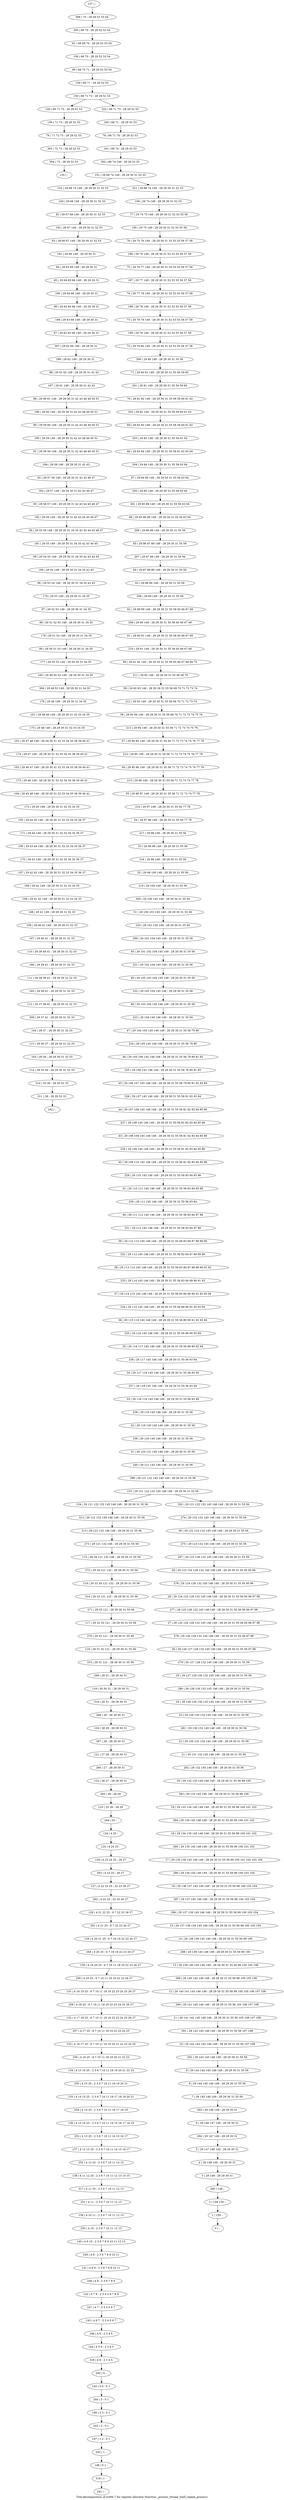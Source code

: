 digraph G {
graph [label="Tree-decomposition of width 7 for register allocator (function _process_thread_shell_repeat_process)"]
0[label="0 | : "];
1[label="1 | 150 : "];
2[label="2 | 149 150 : "];
3[label="3 | 29 149 : 28 29 30 31 "];
4[label="4 | 29 148 149 : 28 29 30 31 "];
5[label="5 | 29 147 148 149 : 28 29 30 31 "];
6[label="6 | 29 146 147 149 : 28 29 30 31 "];
7[label="7 | 29 145 146 149 : 28 29 30 31 55 56 "];
8[label="8 | 29 144 145 146 149 : 28 29 30 31 55 56 "];
9[label="9 | 29 143 144 145 146 149 : 28 29 30 31 55 56 "];
10[label="10 | 29 142 143 145 146 149 : 28 29 30 31 55 56 107 108 "];
11[label="11 | 29 141 142 145 146 149 : 28 29 30 31 55 56 105 106 107 108 "];
12[label="12 | 29 140 141 145 146 149 : 28 29 30 31 55 56 99 100 105 106 107 108 "];
13[label="13 | 29 139 140 145 146 149 : 28 29 30 31 55 56 99 100 105 106 "];
14[label="14 | 29 138 139 145 146 149 : 28 29 30 31 55 56 99 100 "];
15[label="15 | 29 137 138 139 145 146 149 : 28 29 30 31 55 56 99 100 103 104 "];
16[label="16 | 29 136 137 145 146 149 : 28 29 30 31 55 56 99 100 103 104 "];
17[label="17 | 29 135 136 145 146 149 : 28 29 30 31 55 56 99 100 101 102 103 104 "];
18[label="18 | 29 134 135 145 146 149 : 28 29 30 31 55 56 99 100 101 102 "];
19[label="19 | 29 133 134 145 146 149 : 28 29 30 31 55 56 99 100 101 102 "];
20[label="20 | 29 132 133 145 146 149 : 28 29 30 31 55 56 99 100 "];
21[label="21 | 29 131 132 145 146 149 : 28 29 30 31 55 56 "];
22[label="22 | 29 130 131 132 145 146 149 : 28 29 30 31 55 56 "];
23[label="23 | 29 129 130 132 145 146 149 : 28 29 30 31 55 56 "];
24[label="24 | 29 128 129 130 132 145 146 149 : 28 29 30 31 55 56 "];
25[label="25 | 29 127 128 130 132 145 146 149 : 28 29 30 31 55 56 "];
26[label="26 | 29 126 127 128 132 145 146 149 : 28 29 30 31 55 56 97 98 "];
27[label="27 | 29 125 126 128 132 145 146 149 : 28 29 30 31 55 56 95 96 97 98 "];
28[label="28 | 29 124 125 128 132 145 146 149 : 28 29 30 31 55 56 95 96 97 98 "];
29[label="29 | 29 123 124 128 132 145 146 149 : 28 29 30 31 55 56 95 96 "];
30[label="30 | 29 122 123 132 145 146 149 : 28 29 30 31 55 56 "];
31[label="31 | 29 120 121 145 146 149 : 28 29 30 31 55 56 "];
32[label="32 | 29 119 120 145 146 149 : 28 29 30 31 55 56 "];
33[label="33 | 29 118 119 145 146 149 : 28 29 30 31 55 56 93 94 "];
34[label="34 | 29 117 118 145 146 149 : 28 29 30 31 55 56 93 94 "];
35[label="35 | 29 116 117 145 146 149 : 28 29 30 31 55 56 89 90 93 94 "];
36[label="36 | 29 115 116 145 146 149 : 28 29 30 31 55 56 89 90 91 92 93 94 "];
37[label="37 | 29 114 115 145 146 149 : 28 29 30 31 55 56 83 84 89 90 91 92 93 94 "];
38[label="38 | 29 113 114 145 146 149 : 28 29 30 31 55 56 83 84 87 88 89 90 91 92 "];
39[label="39 | 29 112 113 145 146 149 : 28 29 30 31 55 56 83 84 87 88 89 90 "];
40[label="40 | 29 111 112 145 146 149 : 28 29 30 31 55 56 83 84 87 88 "];
41[label="41 | 29 110 111 145 146 149 : 28 29 30 31 55 56 83 84 85 86 "];
42[label="42 | 29 109 110 145 146 149 : 28 29 30 31 55 56 81 82 83 84 85 86 "];
43[label="43 | 29 108 109 145 146 149 : 28 29 30 31 55 56 81 82 83 84 85 86 "];
44[label="44 | 29 107 108 145 146 149 : 28 29 30 31 55 56 81 82 83 84 85 86 "];
45[label="45 | 29 106 107 145 146 149 : 28 29 30 31 55 56 79 80 81 82 83 84 "];
46[label="46 | 29 105 106 145 146 149 : 28 29 30 31 55 56 79 80 81 82 "];
47[label="47 | 29 104 105 145 146 149 : 28 29 30 31 55 56 79 80 "];
48[label="48 | 29 103 104 145 146 149 : 28 29 30 31 55 56 "];
49[label="49 | 29 102 103 104 145 149 : 28 29 30 31 55 56 "];
50[label="50 | 29 101 102 104 145 149 : 28 29 30 31 55 56 "];
51[label="51 | 29 100 101 145 149 : 28 29 30 31 55 56 "];
52[label="52 | 29 99 100 149 : 28 29 30 31 55 56 "];
53[label="53 | 29 98 99 149 : 28 29 30 31 55 56 "];
54[label="54 | 29 97 98 149 : 28 29 30 31 55 56 77 78 "];
55[label="55 | 29 96 97 149 : 28 29 30 31 55 56 71 72 73 74 77 78 "];
56[label="56 | 29 95 96 149 : 28 29 30 31 55 56 71 72 73 74 75 76 77 78 "];
57[label="57 | 29 94 95 149 : 28 29 30 31 55 56 71 72 73 74 75 76 77 78 "];
58[label="58 | 29 93 94 149 : 28 29 30 31 55 56 69 70 71 72 73 74 75 76 "];
59[label="59 | 29 92 93 149 : 28 29 30 31 55 56 69 70 71 72 73 74 "];
60[label="60 | 29 91 92 149 : 28 29 30 31 55 56 65 66 67 68 69 70 "];
61[label="61 | 29 90 91 149 : 28 29 30 31 55 56 65 66 67 68 "];
62[label="62 | 29 89 90 149 : 28 29 30 31 55 56 65 66 67 68 "];
63[label="63 | 29 88 89 149 : 28 29 30 31 55 56 "];
64[label="64 | 29 87 88 89 149 : 28 29 30 31 55 56 "];
65[label="65 | 29 86 87 89 149 : 28 29 30 31 55 56 "];
66[label="66 | 29 85 86 89 149 : 28 29 30 31 55 56 63 64 "];
67[label="67 | 29 84 85 149 : 28 29 30 31 55 56 63 64 "];
68[label="68 | 29 83 84 149 : 28 29 30 31 55 56 61 62 63 64 "];
69[label="69 | 29 82 83 149 : 28 29 30 31 55 56 59 60 61 62 "];
70[label="70 | 29 81 82 149 : 28 29 30 31 55 56 59 60 61 62 "];
71[label="71 | 29 80 81 149 : 28 29 30 31 55 56 59 60 "];
72[label="72 | 29 79 80 149 : 28 29 30 31 52 53 55 56 57 58 "];
73[label="73 | 29 78 79 149 : 28 29 30 31 52 53 55 56 57 58 "];
74[label="74 | 29 77 78 149 : 28 29 30 31 52 53 55 56 57 58 "];
75[label="75 | 29 76 77 149 : 28 29 30 31 52 53 55 56 57 58 "];
76[label="76 | 29 75 76 149 : 28 29 30 31 52 53 55 56 57 58 "];
77[label="77 | 29 74 75 149 : 28 29 30 31 52 53 55 56 "];
78[label="78 | 68 71 74 : 28 29 52 53 "];
79[label="79 | 71 72 73 : 28 29 52 53 "];
80[label="80 | 68 70 71 : 28 29 52 53 54 "];
81[label="81 | 68 69 70 : 28 29 52 53 54 "];
82[label="82 | 29 67 68 149 : 28 29 30 31 52 53 "];
83[label="83 | 29 66 67 149 : 28 29 30 31 52 53 "];
84[label="84 | 29 65 66 149 : 28 29 30 31 "];
85[label="85 | 29 64 65 66 149 : 28 29 30 31 "];
86[label="86 | 29 63 64 66 149 : 28 29 30 31 "];
87[label="87 | 29 62 63 66 149 : 28 29 30 31 "];
88[label="88 | 29 61 62 149 : 28 29 30 31 42 43 "];
89[label="89 | 29 60 61 149 : 28 29 30 31 42 43 48 49 50 51 "];
90[label="90 | 29 59 60 149 : 28 29 30 31 42 43 48 49 50 51 "];
91[label="91 | 29 58 59 149 : 28 29 30 31 42 43 48 49 50 51 "];
92[label="92 | 29 57 58 149 : 28 29 30 31 42 43 46 47 "];
93[label="93 | 29 56 57 149 : 28 29 30 31 42 43 44 45 46 47 "];
94[label="94 | 29 55 56 149 : 28 29 30 31 34 35 42 43 44 45 46 47 "];
95[label="95 | 29 54 55 149 : 28 29 30 31 34 35 42 43 44 45 "];
96[label="96 | 29 53 54 149 : 28 29 30 31 34 35 42 43 "];
97[label="97 | 29 52 53 149 : 28 29 30 31 34 35 "];
98[label="98 | 29 51 52 53 149 : 28 29 30 31 34 35 "];
99[label="99 | 29 50 51 53 149 : 28 29 30 31 34 35 "];
100[label="100 | 29 49 50 53 149 : 28 29 30 31 34 35 "];
101[label="101 | 29 48 49 149 : 28 29 30 31 32 33 34 35 "];
102[label="102 | 29 47 48 149 : 28 29 30 31 32 33 34 35 38 39 40 41 "];
103[label="103 | 29 46 47 149 : 28 29 30 31 32 33 34 35 38 39 40 41 "];
104[label="104 | 29 45 46 149 : 28 29 30 31 32 33 34 35 38 39 40 41 "];
105[label="105 | 29 44 45 149 : 28 29 30 31 32 33 34 35 36 37 "];
106[label="106 | 29 43 44 149 : 28 29 30 31 32 33 34 35 36 37 "];
107[label="107 | 29 42 43 149 : 28 29 30 31 32 33 34 35 36 37 "];
108[label="108 | 29 41 42 149 : 28 29 30 31 32 33 34 35 "];
109[label="109 | 29 40 41 149 : 28 29 30 31 32 33 "];
110[label="110 | 29 39 40 41 : 28 29 30 31 32 33 "];
111[label="111 | 29 38 39 41 : 28 29 30 31 32 33 "];
112[label="112 | 29 37 38 41 : 28 29 30 31 32 33 "];
113[label="113 | 29 36 37 : 28 29 30 31 32 33 "];
114[label="114 | 29 35 36 : 28 29 30 31 32 33 "];
115[label="115 | 29 34 121 132 146 : 28 29 30 31 55 56 "];
116[label="116 | 29 33 34 121 132 : 28 29 30 31 55 56 "];
117[label="117 | 29 32 33 121 : 28 29 30 31 55 56 "];
118[label="118 | 29 31 32 121 : 28 29 30 31 55 56 "];
119[label="119 | 29 30 31 : 28 29 30 31 "];
120[label="120 | 28 29 : 28 29 30 31 "];
121[label="121 | 27 28 : 28 29 30 31 "];
122[label="122 | 26 27 : 28 29 30 31 "];
123[label="123 | 25 26 : 28 29 "];
124[label="124 | 4 25 : "];
125[label="125 | 4 24 25 : "];
126[label="126 | 4 23 24 25 : 26 27 "];
127[label="127 | 4 22 23 25 : 22 23 26 27 "];
128[label="128 | 4 21 22 25 : 6 7 22 23 26 27 "];
129[label="129 | 4 20 21 25 : 6 7 18 19 22 23 26 27 "];
130[label="130 | 4 19 20 25 : 6 7 10 11 18 19 22 23 26 27 "];
131[label="131 | 4 18 19 25 : 6 7 10 11 18 19 22 23 24 25 26 27 "];
132[label="132 | 4 17 18 25 : 6 7 10 11 18 19 22 23 24 25 26 27 "];
133[label="133 | 4 16 17 25 : 6 7 10 11 18 19 20 21 22 23 24 25 "];
134[label="134 | 4 15 16 25 : 2 3 6 7 10 11 18 19 20 21 22 23 "];
135[label="135 | 4 14 15 25 : 2 3 6 7 10 11 16 17 18 19 20 21 "];
136[label="136 | 4 13 14 25 : 2 3 6 7 10 11 14 15 16 17 18 19 "];
137[label="137 | 4 12 13 25 : 2 3 6 7 10 11 14 15 16 17 "];
138[label="138 | 4 11 12 25 : 2 3 6 7 10 11 12 13 14 15 "];
139[label="139 | 4 10 11 : 2 3 6 7 10 11 12 13 "];
140[label="140 | 4 9 10 : 2 3 6 7 8 9 10 11 12 13 "];
141[label="141 | 4 8 9 : 2 3 6 7 8 9 10 11 "];
142[label="142 | 4 7 8 : 2 3 4 5 6 7 8 9 "];
143[label="143 | 4 6 7 : 2 3 4 5 6 7 "];
144[label="144 | 4 5 6 : 2 3 4 5 "];
145[label="145 | 3 4 : 0 1 "];
146[label="146 | 2 3 : 0 1 "];
147[label="147 | 1 2 : 0 1 "];
148[label="148 | 0 1 : "];
149[label="149 | 68 71 73 : 28 29 52 53 "];
150[label="150 | 68 71 73 : 28 29 52 53 "];
151[label="151 | 29 68 74 149 : 28 29 30 31 52 53 "];
152[label="152 | 29 68 74 149 : 28 29 30 31 52 53 "];
153[label="153 | 29 121 122 132 145 146 149 : 28 29 30 31 55 56 "];
154[label="154 | 29 121 122 132 145 146 149 : 28 29 30 31 55 56 "];
155[label="155 | : "];
156[label="156 | 71 73 : 28 29 52 53 "];
157[label="157 | : "];
158[label="158 | 68 70 : 28 29 52 53 54 "];
159[label="159 | 68 71 : 28 29 52 53 "];
160[label="160 | 68 71 : 28 29 52 53 "];
161[label="161 | 68 74 : 28 29 52 53 "];
162[label="162 | : "];
163[label="163 | 29 36 : 28 29 30 31 32 33 "];
164[label="164 | 29 37 : 28 29 30 31 32 33 "];
165[label="165 | 29 38 41 : 28 29 30 31 32 33 "];
166[label="166 | 29 39 41 : 28 29 30 31 32 33 "];
167[label="167 | 29 40 41 : 28 29 30 31 32 33 "];
168[label="168 | 29 41 149 : 28 29 30 31 32 33 "];
169[label="169 | 29 42 149 : 28 29 30 31 32 33 34 35 "];
170[label="170 | 29 43 149 : 28 29 30 31 32 33 34 35 36 37 "];
171[label="171 | 29 44 149 : 28 29 30 31 32 33 34 35 36 37 "];
172[label="172 | 29 45 149 : 28 29 30 31 32 33 34 35 "];
173[label="173 | 29 46 149 : 28 29 30 31 32 33 34 35 38 39 40 41 "];
174[label="174 | 29 47 149 : 28 29 30 31 32 33 34 35 38 39 40 41 "];
175[label="175 | 29 48 149 : 28 29 30 31 32 33 34 35 "];
176[label="176 | 29 49 149 : 28 29 30 31 34 35 "];
177[label="177 | 29 50 53 149 : 28 29 30 31 34 35 "];
178[label="178 | 29 51 53 149 : 28 29 30 31 34 35 "];
179[label="179 | 29 53 149 : 28 29 30 31 34 35 "];
180[label="180 | 29 54 149 : 28 29 30 31 34 35 42 43 "];
181[label="181 | 29 55 149 : 28 29 30 31 34 35 42 43 44 45 "];
182[label="182 | 29 56 149 : 28 29 30 31 42 43 44 45 46 47 "];
183[label="183 | 29 57 149 : 28 29 30 31 42 43 46 47 "];
184[label="184 | 29 58 149 : 28 29 30 31 42 43 "];
185[label="185 | 29 59 149 : 28 29 30 31 42 43 48 49 50 51 "];
186[label="186 | 29 60 149 : 28 29 30 31 42 43 48 49 50 51 "];
187[label="187 | 29 61 149 : 28 29 30 31 42 43 "];
188[label="188 | 29 62 149 : 28 29 30 31 "];
189[label="189 | 29 63 66 149 : 28 29 30 31 "];
190[label="190 | 29 64 66 149 : 28 29 30 31 "];
191[label="191 | 29 66 149 : 28 29 30 31 "];
192[label="192 | 29 67 149 : 28 29 30 31 52 53 "];
193[label="193 | 29 68 149 : 28 29 30 31 52 53 "];
194[label="194 | 29 74 149 : 28 29 30 31 52 53 "];
195[label="195 | 29 75 149 : 28 29 30 31 52 53 55 56 "];
196[label="196 | 29 76 149 : 28 29 30 31 52 53 55 56 57 58 "];
197[label="197 | 29 77 149 : 28 29 30 31 52 53 55 56 57 58 "];
198[label="198 | 29 78 149 : 28 29 30 31 52 53 55 56 57 58 "];
199[label="199 | 29 79 149 : 28 29 30 31 52 53 55 56 57 58 "];
200[label="200 | 29 80 149 : 28 29 30 31 55 56 "];
201[label="201 | 29 81 149 : 28 29 30 31 55 56 59 60 "];
202[label="202 | 29 82 149 : 28 29 30 31 55 56 59 60 61 62 "];
203[label="203 | 29 83 149 : 28 29 30 31 55 56 61 62 "];
204[label="204 | 29 84 149 : 28 29 30 31 55 56 63 64 "];
205[label="205 | 29 85 149 : 28 29 30 31 55 56 63 64 "];
206[label="206 | 29 86 89 149 : 28 29 30 31 55 56 "];
207[label="207 | 29 87 89 149 : 28 29 30 31 55 56 "];
208[label="208 | 29 89 149 : 28 29 30 31 55 56 "];
209[label="209 | 29 90 149 : 28 29 30 31 55 56 65 66 67 68 "];
210[label="210 | 29 91 149 : 28 29 30 31 55 56 65 66 67 68 "];
211[label="211 | 29 92 149 : 28 29 30 31 55 56 69 70 "];
212[label="212 | 29 93 149 : 28 29 30 31 55 56 69 70 71 72 73 74 "];
213[label="213 | 29 94 149 : 28 29 30 31 55 56 71 72 73 74 75 76 "];
214[label="214 | 29 95 149 : 28 29 30 31 55 56 71 72 73 74 75 76 77 78 "];
215[label="215 | 29 96 149 : 28 29 30 31 55 56 71 72 73 74 77 78 "];
216[label="216 | 29 97 149 : 28 29 30 31 55 56 77 78 "];
217[label="217 | 29 98 149 : 28 29 30 31 55 56 "];
218[label="218 | 29 99 149 : 28 29 30 31 55 56 "];
219[label="219 | 29 100 149 : 28 29 30 31 55 56 "];
220[label="220 | 29 101 145 149 : 28 29 30 31 55 56 "];
221[label="221 | 29 102 104 145 149 : 28 29 30 31 55 56 "];
222[label="222 | 29 103 104 145 149 : 28 29 30 31 55 56 "];
223[label="223 | 29 104 145 146 149 : 28 29 30 31 55 56 "];
224[label="224 | 29 105 145 146 149 : 28 29 30 31 55 56 79 80 "];
225[label="225 | 29 106 145 146 149 : 28 29 30 31 55 56 79 80 81 82 "];
226[label="226 | 29 107 145 146 149 : 28 29 30 31 55 56 81 82 83 84 "];
227[label="227 | 29 108 145 146 149 : 28 29 30 31 55 56 81 82 83 84 85 86 "];
228[label="228 | 29 109 145 146 149 : 28 29 30 31 55 56 81 82 83 84 85 86 "];
229[label="229 | 29 110 145 146 149 : 28 29 30 31 55 56 83 84 85 86 "];
230[label="230 | 29 111 145 146 149 : 28 29 30 31 55 56 83 84 "];
231[label="231 | 29 112 145 146 149 : 28 29 30 31 55 56 83 84 87 88 "];
232[label="232 | 29 113 145 146 149 : 28 29 30 31 55 56 83 84 87 88 89 90 "];
233[label="233 | 29 114 145 146 149 : 28 29 30 31 55 56 83 84 89 90 91 92 "];
234[label="234 | 29 115 145 146 149 : 28 29 30 31 55 56 89 90 91 92 93 94 "];
235[label="235 | 29 116 145 146 149 : 28 29 30 31 55 56 89 90 93 94 "];
236[label="236 | 29 117 145 146 149 : 28 29 30 31 55 56 93 94 "];
237[label="237 | 29 118 145 146 149 : 28 29 30 31 55 56 93 94 "];
238[label="238 | 29 119 145 146 149 : 28 29 30 31 55 56 "];
239[label="239 | 29 120 145 146 149 : 28 29 30 31 55 56 "];
240[label="240 | 29 121 145 146 149 : 28 29 30 31 55 56 "];
241[label="241 | : "];
242[label="242 | 1 : "];
243[label="243 | 2 : 0 1 "];
244[label="244 | 3 : 0 1 "];
245[label="245 | 4 : "];
246[label="246 | 4 6 : 2 3 4 5 "];
247[label="247 | 4 7 : 2 3 4 5 6 7 "];
248[label="248 | 4 8 : 2 3 6 7 8 9 "];
249[label="249 | 4 9 : 2 3 6 7 8 9 10 11 "];
250[label="250 | 4 10 : 2 3 6 7 10 11 12 13 "];
251[label="251 | 4 11 : 2 3 6 7 10 11 12 13 "];
252[label="252 | 4 12 25 : 2 3 6 7 10 11 14 15 "];
253[label="253 | 4 13 25 : 2 3 6 7 10 11 14 15 16 17 "];
254[label="254 | 4 14 25 : 2 3 6 7 10 11 16 17 18 19 "];
255[label="255 | 4 15 25 : 2 3 6 7 10 11 18 19 20 21 "];
256[label="256 | 4 16 25 : 6 7 10 11 18 19 20 21 22 23 "];
257[label="257 | 4 17 25 : 6 7 10 11 18 19 22 23 24 25 "];
258[label="258 | 4 18 25 : 6 7 10 11 18 19 22 23 24 25 26 27 "];
259[label="259 | 4 19 25 : 6 7 10 11 18 19 22 23 26 27 "];
260[label="260 | 4 20 25 : 6 7 18 19 22 23 26 27 "];
261[label="261 | 4 21 25 : 6 7 22 23 26 27 "];
262[label="262 | 4 22 25 : 22 23 26 27 "];
263[label="263 | 4 23 25 : 26 27 "];
264[label="264 | 25 : "];
265[label="265 | 26 : 28 29 "];
266[label="266 | 27 : 28 29 30 31 "];
267[label="267 | 28 : 28 29 30 31 "];
268[label="268 | 29 : 28 29 30 31 "];
269[label="269 | 29 31 : 28 29 30 31 "];
270[label="270 | 29 32 121 : 28 29 30 31 55 56 "];
271[label="271 | 29 33 121 : 28 29 30 31 55 56 "];
272[label="272 | 29 34 121 132 : 28 29 30 31 55 56 "];
273[label="273 | 29 121 132 146 : 28 29 30 31 55 56 "];
274[label="274 | 29 122 132 145 146 149 : 28 29 30 31 55 56 "];
275[label="275 | 29 123 132 145 146 149 : 28 29 30 31 55 56 "];
276[label="276 | 29 124 128 132 145 146 149 : 28 29 30 31 55 56 95 96 "];
277[label="277 | 29 125 128 132 145 146 149 : 28 29 30 31 55 56 95 96 97 98 "];
278[label="278 | 29 126 128 132 145 146 149 : 28 29 30 31 55 56 97 98 "];
279[label="279 | 29 127 128 132 145 146 149 : 28 29 30 31 55 56 "];
280[label="280 | 29 128 130 132 145 146 149 : 28 29 30 31 55 56 "];
281[label="281 | 29 130 132 145 146 149 : 28 29 30 31 55 56 "];
282[label="282 | 29 132 145 146 149 : 28 29 30 31 55 56 "];
283[label="283 | 29 133 145 146 149 : 28 29 30 31 55 56 99 100 "];
284[label="284 | 29 134 145 146 149 : 28 29 30 31 55 56 99 100 101 102 "];
285[label="285 | 29 135 145 146 149 : 28 29 30 31 55 56 99 100 101 102 "];
286[label="286 | 29 136 145 146 149 : 28 29 30 31 55 56 99 100 103 104 "];
287[label="287 | 29 137 145 146 149 : 28 29 30 31 55 56 99 100 103 104 "];
288[label="288 | 29 139 145 146 149 : 28 29 30 31 55 56 99 100 "];
289[label="289 | 29 140 145 146 149 : 28 29 30 31 55 56 99 100 105 106 "];
290[label="290 | 29 141 145 146 149 : 28 29 30 31 55 56 105 106 107 108 "];
291[label="291 | 29 142 145 146 149 : 28 29 30 31 55 56 107 108 "];
292[label="292 | 29 143 145 146 149 : 28 29 30 31 55 56 "];
293[label="293 | 29 146 149 : 28 29 30 31 "];
294[label="294 | 29 147 149 : 28 29 30 31 "];
295[label="295 | 149 : "];
296[label="296 | 29 137 139 145 146 149 : 28 29 30 31 55 56 99 100 103 104 "];
297[label="297 | 29 123 128 132 145 146 149 : 28 29 30 31 55 56 "];
298[label="298 | 29 121 132 145 146 149 : 28 29 30 31 55 56 "];
299[label="299 | 29 101 104 145 149 : 28 29 30 31 55 56 "];
300[label="300 | 29 100 145 149 : 28 29 30 31 55 56 "];
301[label="301 | 29 85 89 149 : 28 29 30 31 55 56 63 64 "];
302[label="302 | 68 74 149 : 28 29 52 53 "];
303[label="303 | 72 73 : 28 29 52 53 "];
304[label="304 | 73 : 28 29 52 53 "];
305[label="305 | 69 70 : 28 29 52 53 54 "];
306[label="306 | 70 : 28 29 52 53 54 "];
307[label="307 | 29 62 66 149 : 28 29 30 31 "];
308[label="308 | 29 49 53 149 : 28 29 30 31 34 35 "];
309[label="309 | 29 37 41 : 28 29 30 31 32 33 "];
310[label="310 | 35 36 : 28 29 32 33 "];
311[label="311 | 36 : 28 29 32 33 "];
312[label="312 | 29 121 132 145 146 149 : 28 29 30 31 55 56 "];
313[label="313 | 29 121 132 146 149 : 28 29 30 31 55 56 "];
314[label="314 | 29 33 121 132 : 28 29 30 31 55 56 "];
315[label="315 | 29 31 121 : 28 29 30 31 55 56 "];
316[label="316 | 29 31 : 28 29 30 31 "];
317[label="317 | 4 11 25 : 2 3 6 7 10 11 12 13 "];
318[label="318 | 4 6 : 2 3 4 5 "];
319[label="319 | 1 : "];
320[label="320 | 29 121 122 132 145 146 149 : 28 29 30 31 55 56 "];
321[label="321 | 29 68 74 149 : 28 29 30 31 52 53 "];
322[label="322 | 68 71 73 : 28 29 52 53 "];
84->85 ;
97->98 ;
124->125 ;
125->126 ;
156->79 ;
149->156 ;
163->114 ;
113->163 ;
164->113 ;
165->112 ;
111->165 ;
166->111 ;
110->166 ;
167->110 ;
109->167 ;
168->109 ;
108->168 ;
169->108 ;
107->169 ;
170->107 ;
106->170 ;
171->106 ;
105->171 ;
172->105 ;
104->172 ;
173->104 ;
103->173 ;
174->103 ;
102->174 ;
175->102 ;
101->175 ;
176->101 ;
177->100 ;
99->177 ;
178->99 ;
98->178 ;
179->97 ;
96->179 ;
180->96 ;
95->180 ;
181->95 ;
94->181 ;
182->94 ;
93->182 ;
183->93 ;
92->183 ;
184->92 ;
91->184 ;
185->91 ;
90->185 ;
186->90 ;
89->186 ;
187->89 ;
88->187 ;
188->88 ;
189->87 ;
86->189 ;
190->86 ;
85->190 ;
191->84 ;
83->191 ;
192->83 ;
82->192 ;
193->82 ;
152->193 ;
242->148 ;
147->242 ;
243->147 ;
146->243 ;
244->146 ;
145->244 ;
245->145 ;
246->144 ;
143->246 ;
247->143 ;
142->247 ;
248->142 ;
141->248 ;
249->141 ;
140->249 ;
250->140 ;
139->250 ;
251->139 ;
252->138 ;
137->252 ;
253->137 ;
136->253 ;
254->136 ;
135->254 ;
255->135 ;
134->255 ;
256->134 ;
133->256 ;
257->133 ;
132->257 ;
258->132 ;
131->258 ;
259->131 ;
130->259 ;
260->130 ;
129->260 ;
261->129 ;
128->261 ;
262->128 ;
127->262 ;
263->127 ;
126->263 ;
264->124 ;
123->264 ;
265->123 ;
122->265 ;
266->122 ;
121->266 ;
267->121 ;
120->267 ;
268->120 ;
269->119 ;
270->118 ;
117->270 ;
271->117 ;
272->116 ;
115->272 ;
273->115 ;
79->303 ;
304->155 ;
303->304 ;
307->188 ;
87->307 ;
308->176 ;
100->308 ;
309->164 ;
112->309 ;
114->310 ;
311->162 ;
310->311 ;
154->312 ;
313->273 ;
312->313 ;
314->271 ;
116->314 ;
315->269 ;
118->315 ;
316->268 ;
119->316 ;
317->251 ;
138->317 ;
318->245 ;
144->318 ;
319->241 ;
148->319 ;
157->306 ;
306->305 ;
305->81 ;
81->158 ;
158->80 ;
80->159 ;
159->150 ;
160->78 ;
78->161 ;
161->302 ;
302->151 ;
194->77 ;
77->195 ;
195->76 ;
76->196 ;
196->75 ;
75->197 ;
197->74 ;
74->198 ;
198->73 ;
73->199 ;
199->72 ;
72->200 ;
200->71 ;
71->201 ;
201->70 ;
70->202 ;
202->69 ;
69->203 ;
203->68 ;
68->204 ;
204->67 ;
67->205 ;
205->301 ;
301->66 ;
66->206 ;
206->65 ;
65->207 ;
207->64 ;
64->63 ;
63->208 ;
208->62 ;
62->209 ;
209->61 ;
61->210 ;
210->60 ;
60->211 ;
211->59 ;
59->212 ;
212->58 ;
58->213 ;
213->57 ;
57->214 ;
214->56 ;
56->215 ;
215->55 ;
55->216 ;
216->54 ;
54->217 ;
217->53 ;
53->218 ;
218->52 ;
52->219 ;
219->300 ;
300->51 ;
51->220 ;
220->299 ;
299->50 ;
50->221 ;
221->49 ;
49->222 ;
222->48 ;
48->223 ;
223->47 ;
47->224 ;
224->46 ;
46->225 ;
225->45 ;
45->226 ;
226->44 ;
44->227 ;
227->43 ;
43->228 ;
228->42 ;
42->229 ;
229->41 ;
41->230 ;
230->40 ;
40->231 ;
231->39 ;
39->232 ;
232->38 ;
38->233 ;
233->37 ;
37->234 ;
234->36 ;
36->235 ;
235->35 ;
35->236 ;
236->34 ;
34->237 ;
237->33 ;
33->238 ;
238->32 ;
32->239 ;
239->31 ;
31->240 ;
240->298 ;
298->153 ;
274->30 ;
30->275 ;
275->297 ;
297->29 ;
29->276 ;
276->28 ;
28->277 ;
277->27 ;
27->278 ;
278->26 ;
26->279 ;
279->25 ;
25->280 ;
280->24 ;
24->23 ;
23->281 ;
281->22 ;
22->21 ;
21->282 ;
282->20 ;
20->283 ;
283->19 ;
19->284 ;
284->18 ;
18->285 ;
285->17 ;
17->286 ;
286->16 ;
16->287 ;
287->296 ;
296->15 ;
15->14 ;
14->288 ;
288->13 ;
13->289 ;
289->12 ;
12->290 ;
290->11 ;
11->291 ;
291->10 ;
10->292 ;
292->9 ;
9->8 ;
8->7 ;
7->293 ;
293->6 ;
6->294 ;
294->5 ;
5->4 ;
4->3 ;
3->295 ;
295->2 ;
2->1 ;
1->0 ;
320->274 ;
321->194 ;
322->160 ;
153->154 ;
153->320 ;
151->152 ;
151->321 ;
150->149 ;
150->322 ;
}
